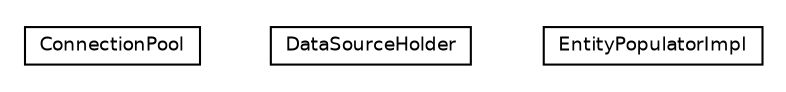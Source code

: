 #!/usr/local/bin/dot
#
# Class diagram 
# Generated by UMLGraph version R5_6 (http://www.umlgraph.org/)
#

digraph G {
	edge [fontname="Helvetica",fontsize=10,labelfontname="Helvetica",labelfontsize=10];
	node [fontname="Helvetica",fontsize=10,shape=plaintext];
	nodesep=0.25;
	ranksep=0.5;
	// net.ljcomputing.sr.persistence.impl.ConnectionPool
	c322 [label=<<table title="net.ljcomputing.sr.persistence.impl.ConnectionPool" border="0" cellborder="1" cellspacing="0" cellpadding="2" port="p" href="./ConnectionPool.html">
		<tr><td><table border="0" cellspacing="0" cellpadding="1">
<tr><td align="center" balign="center"> ConnectionPool </td></tr>
		</table></td></tr>
		</table>>, URL="./ConnectionPool.html", fontname="Helvetica", fontcolor="black", fontsize=9.0];
	// net.ljcomputing.sr.persistence.impl.ConnectionPool.DataSourceHolder
	c323 [label=<<table title="net.ljcomputing.sr.persistence.impl.ConnectionPool.DataSourceHolder" border="0" cellborder="1" cellspacing="0" cellpadding="2" port="p" href="./ConnectionPool.DataSourceHolder.html">
		<tr><td><table border="0" cellspacing="0" cellpadding="1">
<tr><td align="center" balign="center"> DataSourceHolder </td></tr>
		</table></td></tr>
		</table>>, URL="./ConnectionPool.DataSourceHolder.html", fontname="Helvetica", fontcolor="black", fontsize=9.0];
	// net.ljcomputing.sr.persistence.impl.EntityPopulatorImpl
	c324 [label=<<table title="net.ljcomputing.sr.persistence.impl.EntityPopulatorImpl" border="0" cellborder="1" cellspacing="0" cellpadding="2" port="p" href="./EntityPopulatorImpl.html">
		<tr><td><table border="0" cellspacing="0" cellpadding="1">
<tr><td align="center" balign="center"> EntityPopulatorImpl </td></tr>
		</table></td></tr>
		</table>>, URL="./EntityPopulatorImpl.html", fontname="Helvetica", fontcolor="black", fontsize=9.0];
}

